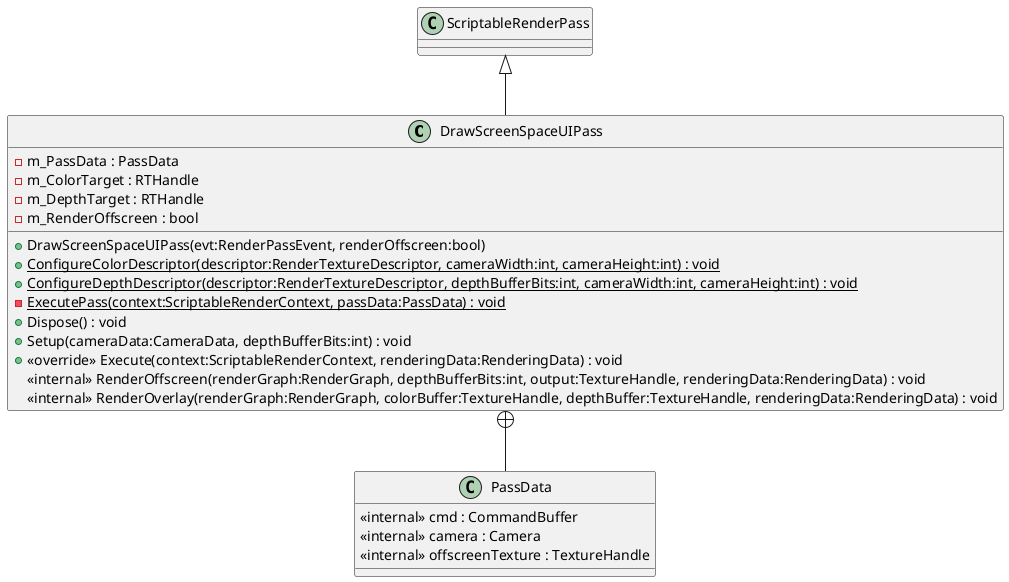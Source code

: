 @startuml
class DrawScreenSpaceUIPass {
    - m_PassData : PassData
    - m_ColorTarget : RTHandle
    - m_DepthTarget : RTHandle
    - m_RenderOffscreen : bool
    + DrawScreenSpaceUIPass(evt:RenderPassEvent, renderOffscreen:bool)
    + {static} ConfigureColorDescriptor(descriptor:RenderTextureDescriptor, cameraWidth:int, cameraHeight:int) : void
    + {static} ConfigureDepthDescriptor(descriptor:RenderTextureDescriptor, depthBufferBits:int, cameraWidth:int, cameraHeight:int) : void
    - {static} ExecutePass(context:ScriptableRenderContext, passData:PassData) : void
    + Dispose() : void
    + Setup(cameraData:CameraData, depthBufferBits:int) : void
    + <<override>> Execute(context:ScriptableRenderContext, renderingData:RenderingData) : void
    <<internal>> RenderOffscreen(renderGraph:RenderGraph, depthBufferBits:int, output:TextureHandle, renderingData:RenderingData) : void
    <<internal>> RenderOverlay(renderGraph:RenderGraph, colorBuffer:TextureHandle, depthBuffer:TextureHandle, renderingData:RenderingData) : void
}
class PassData {
    <<internal>> cmd : CommandBuffer
    <<internal>> camera : Camera
    <<internal>> offscreenTexture : TextureHandle
}
ScriptableRenderPass <|-- DrawScreenSpaceUIPass
DrawScreenSpaceUIPass +-- PassData
@enduml
